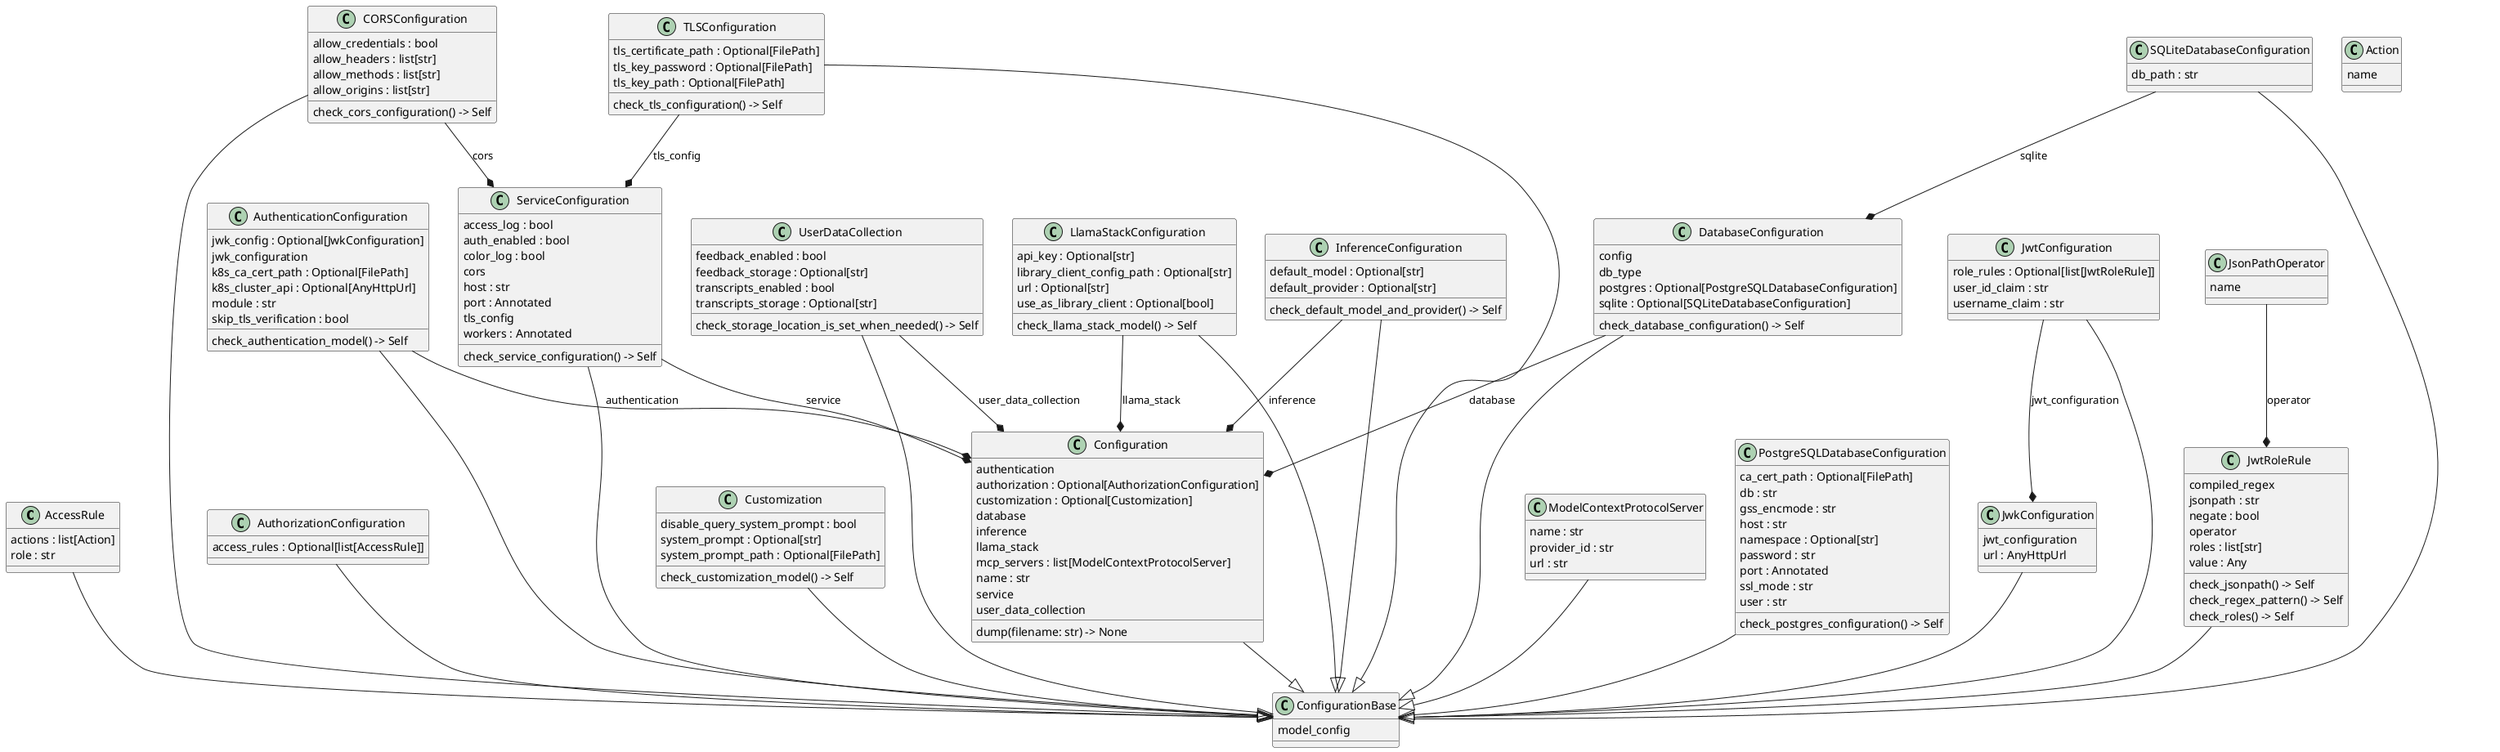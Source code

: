 @startuml classes
set namespaceSeparator none
class "AccessRule" as src.models.config.AccessRule {
  actions : list[Action]
  role : str
}
class "Action" as src.models.config.Action {
  name
}
class "AuthenticationConfiguration" as src.models.config.AuthenticationConfiguration {
  jwk_config : Optional[JwkConfiguration]
  jwk_configuration
  k8s_ca_cert_path : Optional[FilePath]
  k8s_cluster_api : Optional[AnyHttpUrl]
  module : str
  skip_tls_verification : bool
  check_authentication_model() -> Self
}
class "AuthorizationConfiguration" as src.models.config.AuthorizationConfiguration {
  access_rules : Optional[list[AccessRule]]
}
class "CORSConfiguration" as src.models.config.CORSConfiguration {
  allow_credentials : bool
  allow_headers : list[str]
  allow_methods : list[str]
  allow_origins : list[str]
  check_cors_configuration() -> Self
}
class "Configuration" as src.models.config.Configuration {
  authentication
  authorization : Optional[AuthorizationConfiguration]
  customization : Optional[Customization]
  database
  inference
  llama_stack
  mcp_servers : list[ModelContextProtocolServer]
  name : str
  service
  user_data_collection
  dump(filename: str) -> None
}
class "ConfigurationBase" as src.models.config.ConfigurationBase {
  model_config
}
class "Customization" as src.models.config.Customization {
  disable_query_system_prompt : bool
  system_prompt : Optional[str]
  system_prompt_path : Optional[FilePath]
  check_customization_model() -> Self
}
class "DatabaseConfiguration" as src.models.config.DatabaseConfiguration {
  config
  db_type
  postgres : Optional[PostgreSQLDatabaseConfiguration]
  sqlite : Optional[SQLiteDatabaseConfiguration]
  check_database_configuration() -> Self
}
class "InferenceConfiguration" as src.models.config.InferenceConfiguration {
  default_model : Optional[str]
  default_provider : Optional[str]
  check_default_model_and_provider() -> Self
}
class "JsonPathOperator" as src.models.config.JsonPathOperator {
  name
}
class "JwkConfiguration" as src.models.config.JwkConfiguration {
  jwt_configuration
  url : AnyHttpUrl
}
class "JwtConfiguration" as src.models.config.JwtConfiguration {
  role_rules : Optional[list[JwtRoleRule]]
  user_id_claim : str
  username_claim : str
}
class "JwtRoleRule" as src.models.config.JwtRoleRule {
  compiled_regex
  jsonpath : str
  negate : bool
  operator
  roles : list[str]
  value : Any
  check_jsonpath() -> Self
  check_regex_pattern() -> Self
  check_roles() -> Self
}
class "LlamaStackConfiguration" as src.models.config.LlamaStackConfiguration {
  api_key : Optional[str]
  library_client_config_path : Optional[str]
  url : Optional[str]
  use_as_library_client : Optional[bool]
  check_llama_stack_model() -> Self
}
class "ModelContextProtocolServer" as src.models.config.ModelContextProtocolServer {
  name : str
  provider_id : str
  url : str
}
class "PostgreSQLDatabaseConfiguration" as src.models.config.PostgreSQLDatabaseConfiguration {
  ca_cert_path : Optional[FilePath]
  db : str
  gss_encmode : str
  host : str
  namespace : Optional[str]
  password : str
  port : Annotated
  ssl_mode : str
  user : str
  check_postgres_configuration() -> Self
}
class "SQLiteDatabaseConfiguration" as src.models.config.SQLiteDatabaseConfiguration {
  db_path : str
}
class "ServiceConfiguration" as src.models.config.ServiceConfiguration {
  access_log : bool
  auth_enabled : bool
  color_log : bool
  cors
  host : str
  port : Annotated
  tls_config
  workers : Annotated
  check_service_configuration() -> Self
}
class "TLSConfiguration" as src.models.config.TLSConfiguration {
  tls_certificate_path : Optional[FilePath]
  tls_key_password : Optional[FilePath]
  tls_key_path : Optional[FilePath]
  check_tls_configuration() -> Self
}
class "UserDataCollection" as src.models.config.UserDataCollection {
  feedback_enabled : bool
  feedback_storage : Optional[str]
  transcripts_enabled : bool
  transcripts_storage : Optional[str]
  check_storage_location_is_set_when_needed() -> Self
}
src.models.config.AccessRule --|> src.models.config.ConfigurationBase
src.models.config.AuthenticationConfiguration --|> src.models.config.ConfigurationBase
src.models.config.AuthorizationConfiguration --|> src.models.config.ConfigurationBase
src.models.config.CORSConfiguration --|> src.models.config.ConfigurationBase
src.models.config.Configuration --|> src.models.config.ConfigurationBase
src.models.config.Customization --|> src.models.config.ConfigurationBase
src.models.config.DatabaseConfiguration --|> src.models.config.ConfigurationBase
src.models.config.InferenceConfiguration --|> src.models.config.ConfigurationBase
src.models.config.JwkConfiguration --|> src.models.config.ConfigurationBase
src.models.config.JwtConfiguration --|> src.models.config.ConfigurationBase
src.models.config.JwtRoleRule --|> src.models.config.ConfigurationBase
src.models.config.LlamaStackConfiguration --|> src.models.config.ConfigurationBase
src.models.config.ModelContextProtocolServer --|> src.models.config.ConfigurationBase
src.models.config.PostgreSQLDatabaseConfiguration --|> src.models.config.ConfigurationBase
src.models.config.SQLiteDatabaseConfiguration --|> src.models.config.ConfigurationBase
src.models.config.ServiceConfiguration --|> src.models.config.ConfigurationBase
src.models.config.TLSConfiguration --|> src.models.config.ConfigurationBase
src.models.config.UserDataCollection --|> src.models.config.ConfigurationBase
src.models.config.AuthenticationConfiguration --* src.models.config.Configuration : authentication
src.models.config.CORSConfiguration --* src.models.config.ServiceConfiguration : cors
src.models.config.DatabaseConfiguration --* src.models.config.Configuration : database
src.models.config.InferenceConfiguration --* src.models.config.Configuration : inference
src.models.config.JsonPathOperator --* src.models.config.JwtRoleRule : operator
src.models.config.JwtConfiguration --* src.models.config.JwkConfiguration : jwt_configuration
src.models.config.LlamaStackConfiguration --* src.models.config.Configuration : llama_stack
src.models.config.SQLiteDatabaseConfiguration --* src.models.config.DatabaseConfiguration : sqlite
src.models.config.ServiceConfiguration --* src.models.config.Configuration : service
src.models.config.TLSConfiguration --* src.models.config.ServiceConfiguration : tls_config
src.models.config.UserDataCollection --* src.models.config.Configuration : user_data_collection
@enduml
